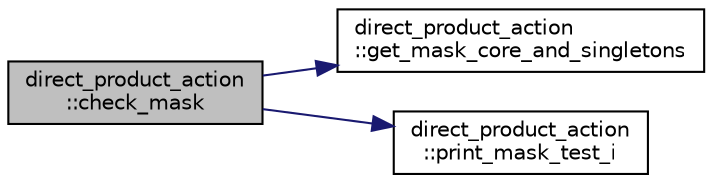 digraph "direct_product_action::check_mask"
{
  edge [fontname="Helvetica",fontsize="10",labelfontname="Helvetica",labelfontsize="10"];
  node [fontname="Helvetica",fontsize="10",shape=record];
  rankdir="LR";
  Node20 [label="direct_product_action\l::check_mask",height=0.2,width=0.4,color="black", fillcolor="grey75", style="filled", fontcolor="black"];
  Node20 -> Node21 [color="midnightblue",fontsize="10",style="solid",fontname="Helvetica"];
  Node21 [label="direct_product_action\l::get_mask_core_and_singletons",height=0.2,width=0.4,color="black", fillcolor="white", style="filled",URL="$d3/d78/classdirect__product__action.html#ae4f727a981af749984787ab3e770fd84"];
  Node20 -> Node22 [color="midnightblue",fontsize="10",style="solid",fontname="Helvetica"];
  Node22 [label="direct_product_action\l::print_mask_test_i",height=0.2,width=0.4,color="black", fillcolor="white", style="filled",URL="$d3/d78/classdirect__product__action.html#a0d4047ee65547f79208334e602644072"];
}
